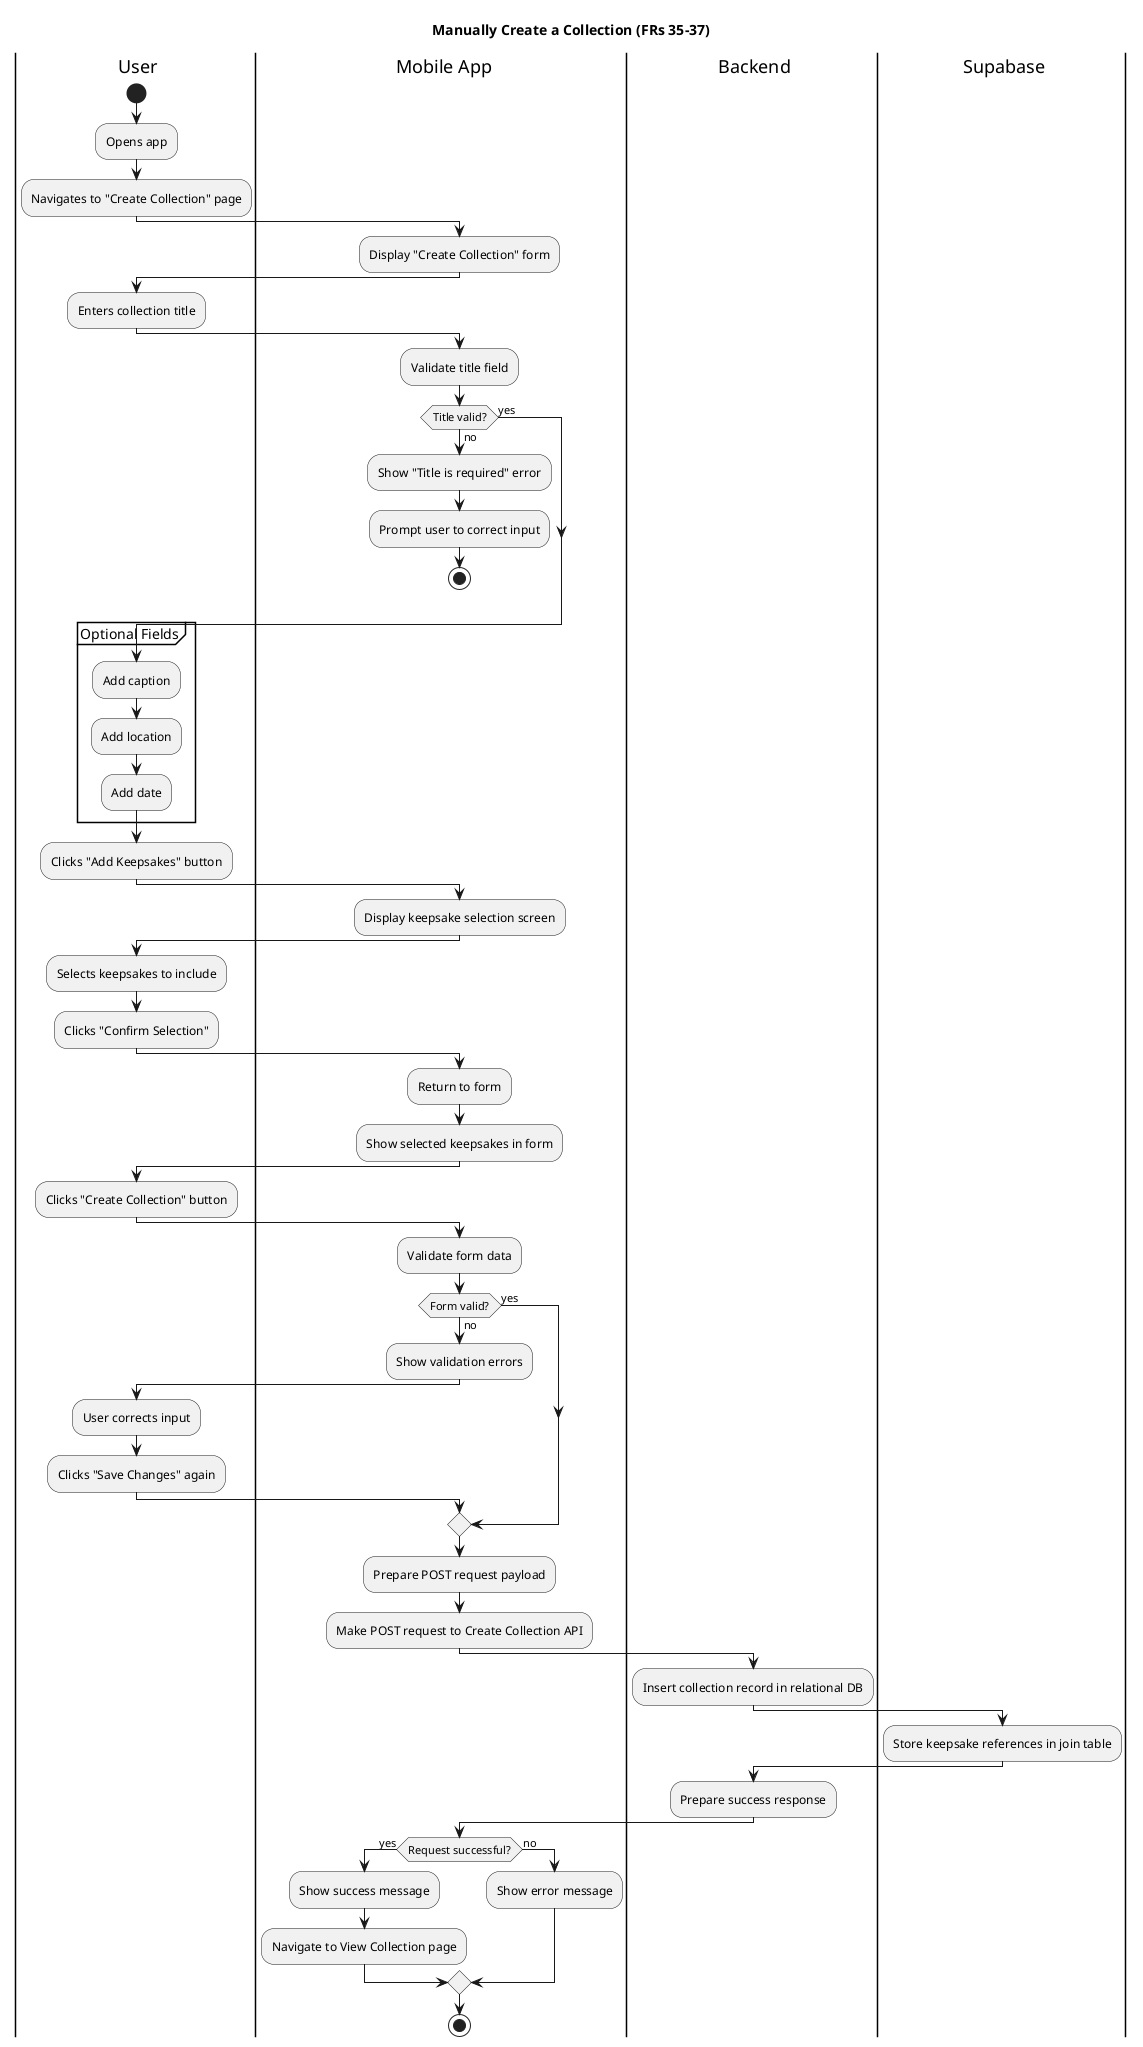 @startuml
title Manually Create a Collection (FRs 35-37)

|user| User
|mobile| Mobile App
|backend| Backend
|db| Supabase

|user|
start
:Opens app;
:Navigates to "Create Collection" page;

|mobile|
:Display "Create Collection" form;

|user|
:Enters collection title;

|mobile|
:Validate title field;
if (Title valid?) is (no) then
  :Show "Title is required" error;
  :Prompt user to correct input;
  stop
else (yes)
endif

|user|
partition "Optional Fields" {
  :Add caption;
  :Add location;
  :Add date;
}

|user|
:Clicks "Add Keepsakes" button;

|mobile|
:Display keepsake selection screen;

|user|
:Selects keepsakes to include;
:Clicks "Confirm Selection";

|mobile|
:Return to form;
:Show selected keepsakes in form;

|user|
:Clicks "Create Collection" button;

|mobile|
:Validate form data;
if (Form valid?) is (no) then
  :Show validation errors;
  |user|
  :User corrects input;
  :Clicks "Save Changes" again;
|mobile|
else (yes)
endif

:Prepare POST request payload;
:Make POST request to Create Collection API;

|backend|
:Insert collection record in relational DB;
|db|
:Store keepsake references in join table;
|backend|
:Prepare success response;

|mobile|
if (Request successful?) is (yes) then
  :Show success message;
  :Navigate to View Collection page;
else (no)
  :Show error message;
endif

stop
@enduml
